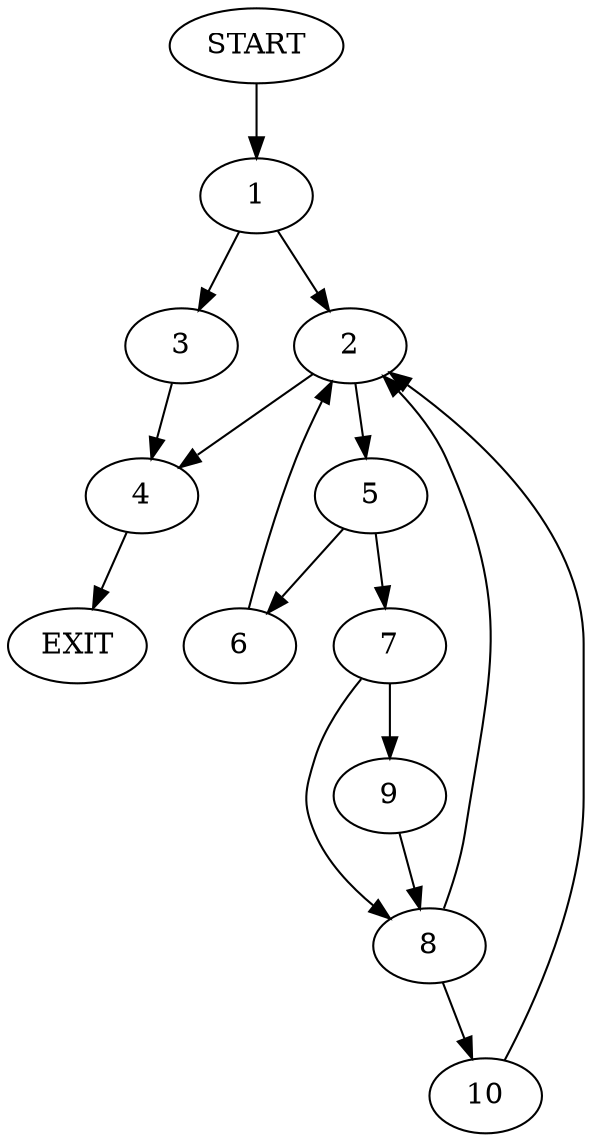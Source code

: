 digraph {
0 [label="START"]
11 [label="EXIT"]
0 -> 1
1 -> 2
1 -> 3
3 -> 4
2 -> 4
2 -> 5
4 -> 11
5 -> 6
5 -> 7
6 -> 2
7 -> 8
7 -> 9
8 -> 10
8 -> 2
9 -> 8
10 -> 2
}

